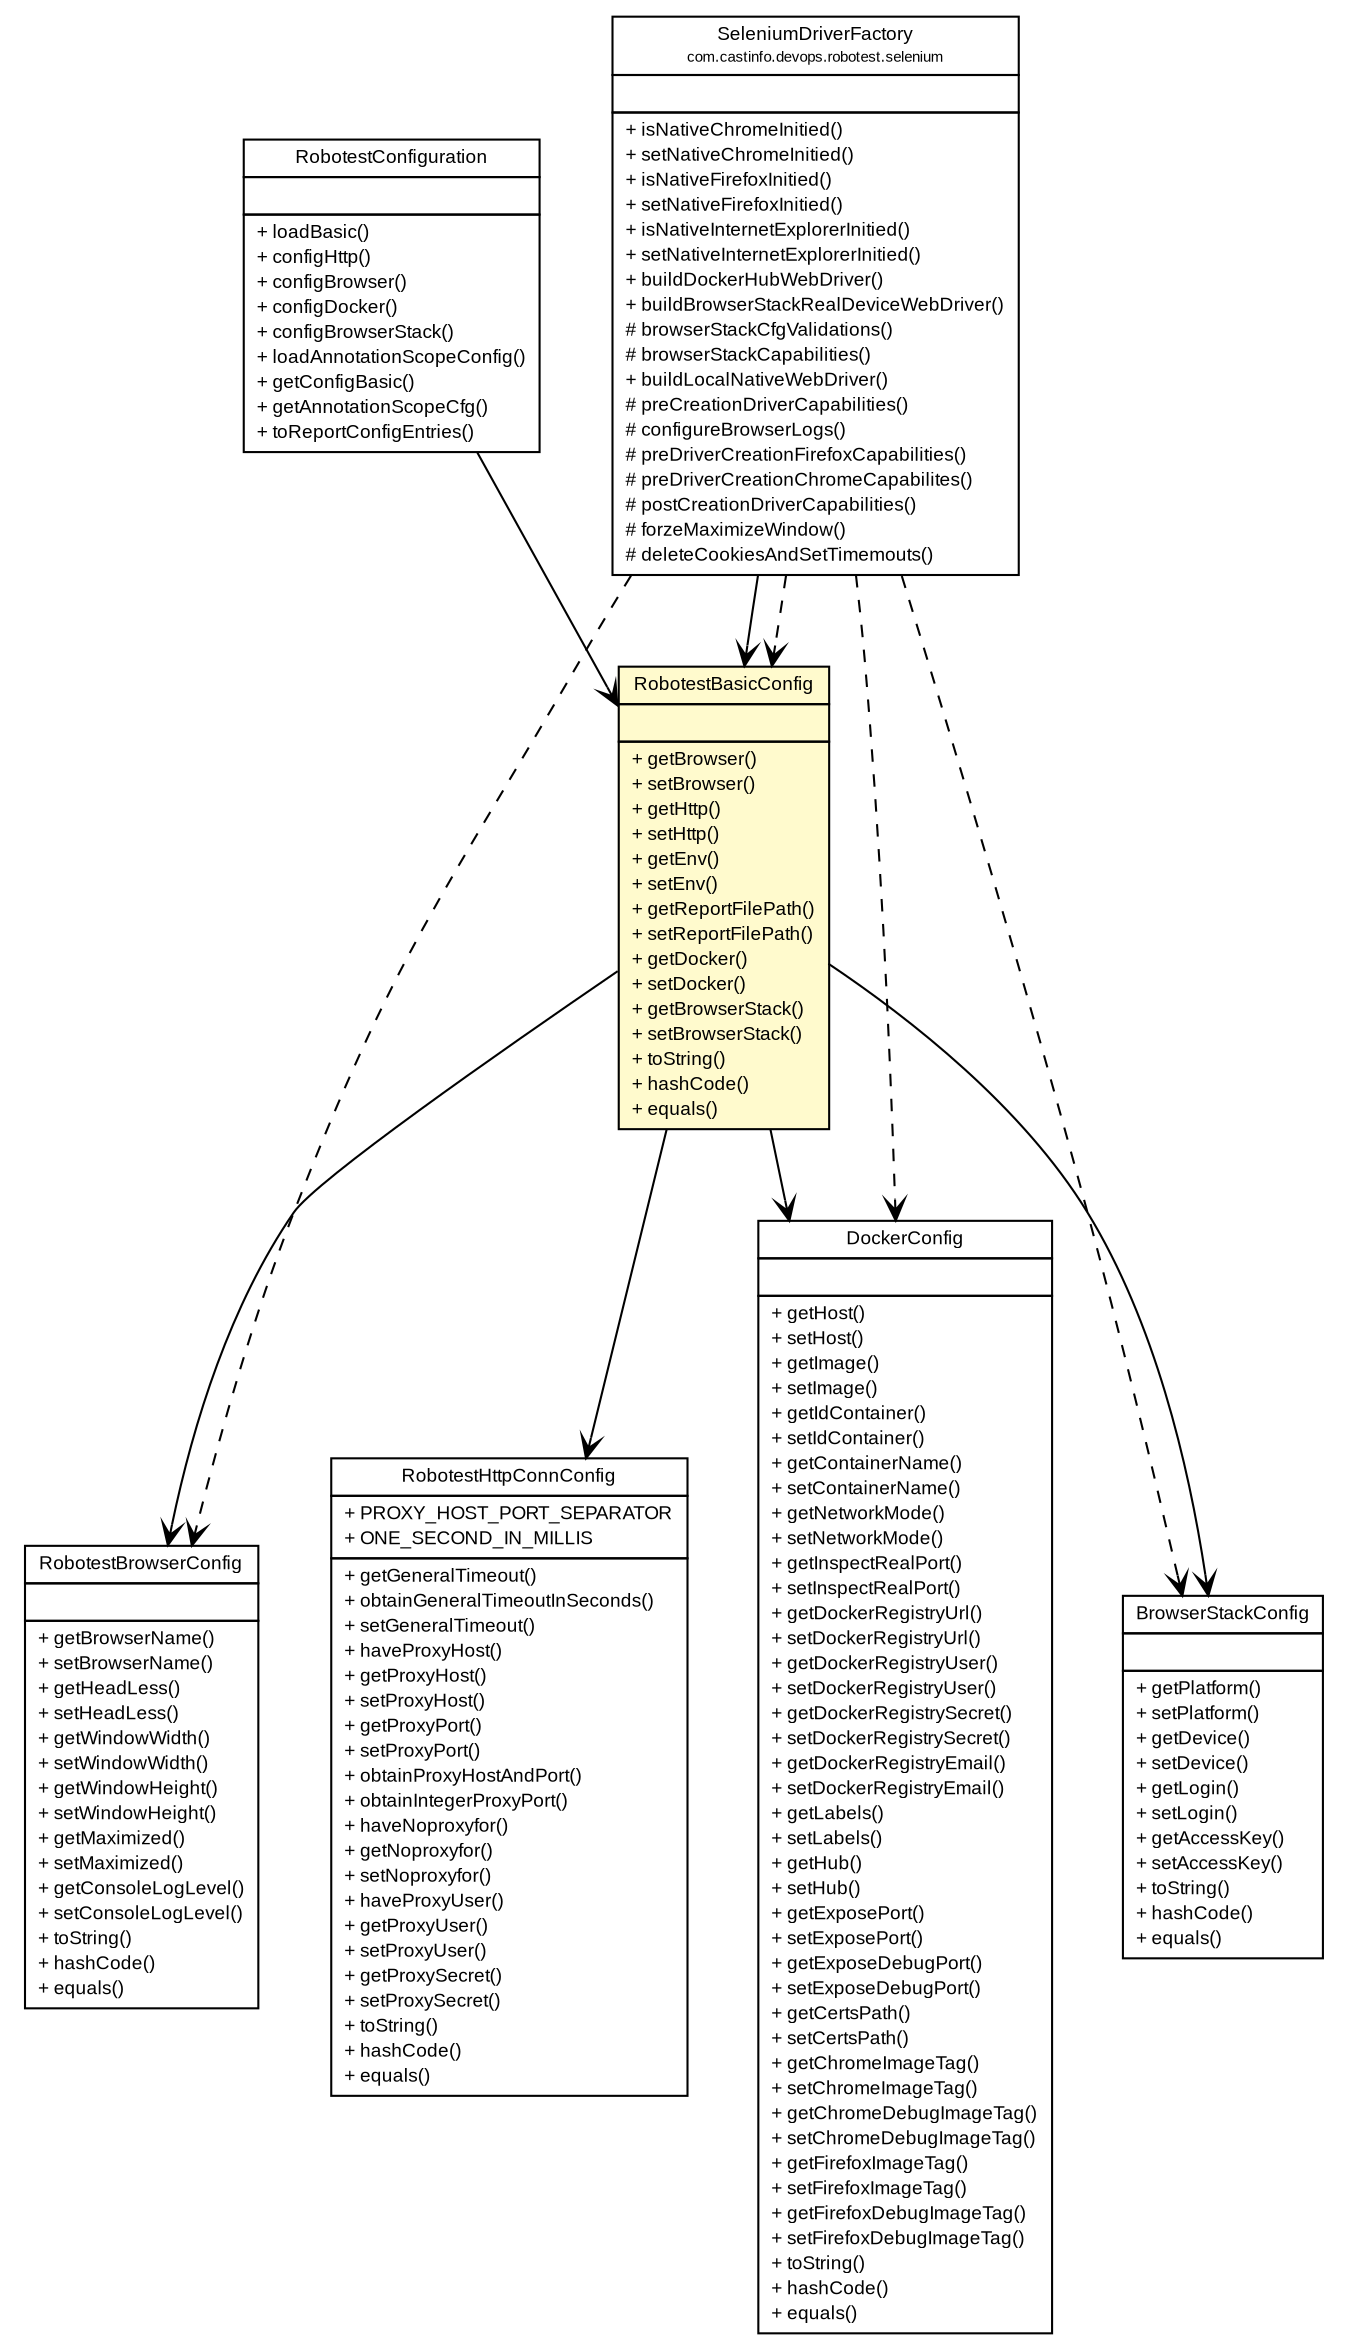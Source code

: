 #!/usr/local/bin/dot
#
# Class diagram 
# Generated by UMLGraph version R5_6-24-gf6e263 (https://www.umlgraph.org/)
#

digraph G {
	edge [fontname="arial",fontsize=10,labelfontname="arial",labelfontsize=10];
	node [fontname="arial",fontsize=10,shape=plaintext];
	nodesep=0.25;
	ranksep=0.5;
	// com.castinfo.devops.robotest.config.RobotestHttpConnConfig
	c1380 [label=<<table title="com.castinfo.devops.robotest.config.RobotestHttpConnConfig" border="0" cellborder="1" cellspacing="0" cellpadding="2" port="p" href="./RobotestHttpConnConfig.html">
		<tr><td><table border="0" cellspacing="0" cellpadding="1">
<tr><td align="center" balign="center"> RobotestHttpConnConfig </td></tr>
		</table></td></tr>
		<tr><td><table border="0" cellspacing="0" cellpadding="1">
<tr><td align="left" balign="left"> + PROXY_HOST_PORT_SEPARATOR </td></tr>
<tr><td align="left" balign="left"> + ONE_SECOND_IN_MILLIS </td></tr>
		</table></td></tr>
		<tr><td><table border="0" cellspacing="0" cellpadding="1">
<tr><td align="left" balign="left"> + getGeneralTimeout() </td></tr>
<tr><td align="left" balign="left"> + obtainGeneralTimeoutInSeconds() </td></tr>
<tr><td align="left" balign="left"> + setGeneralTimeout() </td></tr>
<tr><td align="left" balign="left"> + haveProxyHost() </td></tr>
<tr><td align="left" balign="left"> + getProxyHost() </td></tr>
<tr><td align="left" balign="left"> + setProxyHost() </td></tr>
<tr><td align="left" balign="left"> + getProxyPort() </td></tr>
<tr><td align="left" balign="left"> + setProxyPort() </td></tr>
<tr><td align="left" balign="left"> + obtainProxyHostAndPort() </td></tr>
<tr><td align="left" balign="left"> + obtainIntegerProxyPort() </td></tr>
<tr><td align="left" balign="left"> + haveNoproxyfor() </td></tr>
<tr><td align="left" balign="left"> + getNoproxyfor() </td></tr>
<tr><td align="left" balign="left"> + setNoproxyfor() </td></tr>
<tr><td align="left" balign="left"> + haveProxyUser() </td></tr>
<tr><td align="left" balign="left"> + getProxyUser() </td></tr>
<tr><td align="left" balign="left"> + setProxyUser() </td></tr>
<tr><td align="left" balign="left"> + getProxySecret() </td></tr>
<tr><td align="left" balign="left"> + setProxySecret() </td></tr>
<tr><td align="left" balign="left"> + toString() </td></tr>
<tr><td align="left" balign="left"> + hashCode() </td></tr>
<tr><td align="left" balign="left"> + equals() </td></tr>
		</table></td></tr>
		</table>>, URL="./RobotestHttpConnConfig.html", fontname="arial", fontcolor="black", fontsize=9.0];
	// com.castinfo.devops.robotest.config.RobotestConfiguration
	c1381 [label=<<table title="com.castinfo.devops.robotest.config.RobotestConfiguration" border="0" cellborder="1" cellspacing="0" cellpadding="2" port="p" href="./RobotestConfiguration.html">
		<tr><td><table border="0" cellspacing="0" cellpadding="1">
<tr><td align="center" balign="center"> RobotestConfiguration </td></tr>
		</table></td></tr>
		<tr><td><table border="0" cellspacing="0" cellpadding="1">
<tr><td align="left" balign="left">  </td></tr>
		</table></td></tr>
		<tr><td><table border="0" cellspacing="0" cellpadding="1">
<tr><td align="left" balign="left"> + loadBasic() </td></tr>
<tr><td align="left" balign="left"> + configHttp() </td></tr>
<tr><td align="left" balign="left"> + configBrowser() </td></tr>
<tr><td align="left" balign="left"> + configDocker() </td></tr>
<tr><td align="left" balign="left"> + configBrowserStack() </td></tr>
<tr><td align="left" balign="left"> + loadAnnotationScopeConfig() </td></tr>
<tr><td align="left" balign="left"> + getConfigBasic() </td></tr>
<tr><td align="left" balign="left"> + getAnnotationScopeCfg() </td></tr>
<tr><td align="left" balign="left"> + toReportConfigEntries() </td></tr>
		</table></td></tr>
		</table>>, URL="./RobotestConfiguration.html", fontname="arial", fontcolor="black", fontsize=9.0];
	// com.castinfo.devops.robotest.config.RobotestBrowserConfig
	c1383 [label=<<table title="com.castinfo.devops.robotest.config.RobotestBrowserConfig" border="0" cellborder="1" cellspacing="0" cellpadding="2" port="p" href="./RobotestBrowserConfig.html">
		<tr><td><table border="0" cellspacing="0" cellpadding="1">
<tr><td align="center" balign="center"> RobotestBrowserConfig </td></tr>
		</table></td></tr>
		<tr><td><table border="0" cellspacing="0" cellpadding="1">
<tr><td align="left" balign="left">  </td></tr>
		</table></td></tr>
		<tr><td><table border="0" cellspacing="0" cellpadding="1">
<tr><td align="left" balign="left"> + getBrowserName() </td></tr>
<tr><td align="left" balign="left"> + setBrowserName() </td></tr>
<tr><td align="left" balign="left"> + getHeadLess() </td></tr>
<tr><td align="left" balign="left"> + setHeadLess() </td></tr>
<tr><td align="left" balign="left"> + getWindowWidth() </td></tr>
<tr><td align="left" balign="left"> + setWindowWidth() </td></tr>
<tr><td align="left" balign="left"> + getWindowHeight() </td></tr>
<tr><td align="left" balign="left"> + setWindowHeight() </td></tr>
<tr><td align="left" balign="left"> + getMaximized() </td></tr>
<tr><td align="left" balign="left"> + setMaximized() </td></tr>
<tr><td align="left" balign="left"> + getConsoleLogLevel() </td></tr>
<tr><td align="left" balign="left"> + setConsoleLogLevel() </td></tr>
<tr><td align="left" balign="left"> + toString() </td></tr>
<tr><td align="left" balign="left"> + hashCode() </td></tr>
<tr><td align="left" balign="left"> + equals() </td></tr>
		</table></td></tr>
		</table>>, URL="./RobotestBrowserConfig.html", fontname="arial", fontcolor="black", fontsize=9.0];
	// com.castinfo.devops.robotest.config.RobotestBasicConfig
	c1384 [label=<<table title="com.castinfo.devops.robotest.config.RobotestBasicConfig" border="0" cellborder="1" cellspacing="0" cellpadding="2" port="p" bgcolor="lemonChiffon" href="./RobotestBasicConfig.html">
		<tr><td><table border="0" cellspacing="0" cellpadding="1">
<tr><td align="center" balign="center"> RobotestBasicConfig </td></tr>
		</table></td></tr>
		<tr><td><table border="0" cellspacing="0" cellpadding="1">
<tr><td align="left" balign="left">  </td></tr>
		</table></td></tr>
		<tr><td><table border="0" cellspacing="0" cellpadding="1">
<tr><td align="left" balign="left"> + getBrowser() </td></tr>
<tr><td align="left" balign="left"> + setBrowser() </td></tr>
<tr><td align="left" balign="left"> + getHttp() </td></tr>
<tr><td align="left" balign="left"> + setHttp() </td></tr>
<tr><td align="left" balign="left"> + getEnv() </td></tr>
<tr><td align="left" balign="left"> + setEnv() </td></tr>
<tr><td align="left" balign="left"> + getReportFilePath() </td></tr>
<tr><td align="left" balign="left"> + setReportFilePath() </td></tr>
<tr><td align="left" balign="left"> + getDocker() </td></tr>
<tr><td align="left" balign="left"> + setDocker() </td></tr>
<tr><td align="left" balign="left"> + getBrowserStack() </td></tr>
<tr><td align="left" balign="left"> + setBrowserStack() </td></tr>
<tr><td align="left" balign="left"> + toString() </td></tr>
<tr><td align="left" balign="left"> + hashCode() </td></tr>
<tr><td align="left" balign="left"> + equals() </td></tr>
		</table></td></tr>
		</table>>, URL="./RobotestBasicConfig.html", fontname="arial", fontcolor="black", fontsize=9.0];
	// com.castinfo.devops.robotest.config.DockerConfig
	c1386 [label=<<table title="com.castinfo.devops.robotest.config.DockerConfig" border="0" cellborder="1" cellspacing="0" cellpadding="2" port="p" href="./DockerConfig.html">
		<tr><td><table border="0" cellspacing="0" cellpadding="1">
<tr><td align="center" balign="center"> DockerConfig </td></tr>
		</table></td></tr>
		<tr><td><table border="0" cellspacing="0" cellpadding="1">
<tr><td align="left" balign="left">  </td></tr>
		</table></td></tr>
		<tr><td><table border="0" cellspacing="0" cellpadding="1">
<tr><td align="left" balign="left"> + getHost() </td></tr>
<tr><td align="left" balign="left"> + setHost() </td></tr>
<tr><td align="left" balign="left"> + getImage() </td></tr>
<tr><td align="left" balign="left"> + setImage() </td></tr>
<tr><td align="left" balign="left"> + getIdContainer() </td></tr>
<tr><td align="left" balign="left"> + setIdContainer() </td></tr>
<tr><td align="left" balign="left"> + getContainerName() </td></tr>
<tr><td align="left" balign="left"> + setContainerName() </td></tr>
<tr><td align="left" balign="left"> + getNetworkMode() </td></tr>
<tr><td align="left" balign="left"> + setNetworkMode() </td></tr>
<tr><td align="left" balign="left"> + getInspectRealPort() </td></tr>
<tr><td align="left" balign="left"> + setInspectRealPort() </td></tr>
<tr><td align="left" balign="left"> + getDockerRegistryUrl() </td></tr>
<tr><td align="left" balign="left"> + setDockerRegistryUrl() </td></tr>
<tr><td align="left" balign="left"> + getDockerRegistryUser() </td></tr>
<tr><td align="left" balign="left"> + setDockerRegistryUser() </td></tr>
<tr><td align="left" balign="left"> + getDockerRegistrySecret() </td></tr>
<tr><td align="left" balign="left"> + setDockerRegistrySecret() </td></tr>
<tr><td align="left" balign="left"> + getDockerRegistryEmail() </td></tr>
<tr><td align="left" balign="left"> + setDockerRegistryEmail() </td></tr>
<tr><td align="left" balign="left"> + getLabels() </td></tr>
<tr><td align="left" balign="left"> + setLabels() </td></tr>
<tr><td align="left" balign="left"> + getHub() </td></tr>
<tr><td align="left" balign="left"> + setHub() </td></tr>
<tr><td align="left" balign="left"> + getExposePort() </td></tr>
<tr><td align="left" balign="left"> + setExposePort() </td></tr>
<tr><td align="left" balign="left"> + getExposeDebugPort() </td></tr>
<tr><td align="left" balign="left"> + setExposeDebugPort() </td></tr>
<tr><td align="left" balign="left"> + getCertsPath() </td></tr>
<tr><td align="left" balign="left"> + setCertsPath() </td></tr>
<tr><td align="left" balign="left"> + getChromeImageTag() </td></tr>
<tr><td align="left" balign="left"> + setChromeImageTag() </td></tr>
<tr><td align="left" balign="left"> + getChromeDebugImageTag() </td></tr>
<tr><td align="left" balign="left"> + setChromeDebugImageTag() </td></tr>
<tr><td align="left" balign="left"> + getFirefoxImageTag() </td></tr>
<tr><td align="left" balign="left"> + setFirefoxImageTag() </td></tr>
<tr><td align="left" balign="left"> + getFirefoxDebugImageTag() </td></tr>
<tr><td align="left" balign="left"> + setFirefoxDebugImageTag() </td></tr>
<tr><td align="left" balign="left"> + toString() </td></tr>
<tr><td align="left" balign="left"> + hashCode() </td></tr>
<tr><td align="left" balign="left"> + equals() </td></tr>
		</table></td></tr>
		</table>>, URL="./DockerConfig.html", fontname="arial", fontcolor="black", fontsize=9.0];
	// com.castinfo.devops.robotest.config.BrowserStackConfig
	c1389 [label=<<table title="com.castinfo.devops.robotest.config.BrowserStackConfig" border="0" cellborder="1" cellspacing="0" cellpadding="2" port="p" href="./BrowserStackConfig.html">
		<tr><td><table border="0" cellspacing="0" cellpadding="1">
<tr><td align="center" balign="center"> BrowserStackConfig </td></tr>
		</table></td></tr>
		<tr><td><table border="0" cellspacing="0" cellpadding="1">
<tr><td align="left" balign="left">  </td></tr>
		</table></td></tr>
		<tr><td><table border="0" cellspacing="0" cellpadding="1">
<tr><td align="left" balign="left"> + getPlatform() </td></tr>
<tr><td align="left" balign="left"> + setPlatform() </td></tr>
<tr><td align="left" balign="left"> + getDevice() </td></tr>
<tr><td align="left" balign="left"> + setDevice() </td></tr>
<tr><td align="left" balign="left"> + getLogin() </td></tr>
<tr><td align="left" balign="left"> + setLogin() </td></tr>
<tr><td align="left" balign="left"> + getAccessKey() </td></tr>
<tr><td align="left" balign="left"> + setAccessKey() </td></tr>
<tr><td align="left" balign="left"> + toString() </td></tr>
<tr><td align="left" balign="left"> + hashCode() </td></tr>
<tr><td align="left" balign="left"> + equals() </td></tr>
		</table></td></tr>
		</table>>, URL="./BrowserStackConfig.html", fontname="arial", fontcolor="black", fontsize=9.0];
	// com.castinfo.devops.robotest.selenium.SeleniumDriverFactory
	c1415 [label=<<table title="com.castinfo.devops.robotest.selenium.SeleniumDriverFactory" border="0" cellborder="1" cellspacing="0" cellpadding="2" port="p" href="../selenium/SeleniumDriverFactory.html">
		<tr><td><table border="0" cellspacing="0" cellpadding="1">
<tr><td align="center" balign="center"> SeleniumDriverFactory </td></tr>
<tr><td align="center" balign="center"><font point-size="7.0"> com.castinfo.devops.robotest.selenium </font></td></tr>
		</table></td></tr>
		<tr><td><table border="0" cellspacing="0" cellpadding="1">
<tr><td align="left" balign="left">  </td></tr>
		</table></td></tr>
		<tr><td><table border="0" cellspacing="0" cellpadding="1">
<tr><td align="left" balign="left"> + isNativeChromeInitied() </td></tr>
<tr><td align="left" balign="left"> + setNativeChromeInitied() </td></tr>
<tr><td align="left" balign="left"> + isNativeFirefoxInitied() </td></tr>
<tr><td align="left" balign="left"> + setNativeFirefoxInitied() </td></tr>
<tr><td align="left" balign="left"> + isNativeInternetExplorerInitied() </td></tr>
<tr><td align="left" balign="left"> + setNativeInternetExplorerInitied() </td></tr>
<tr><td align="left" balign="left"> + buildDockerHubWebDriver() </td></tr>
<tr><td align="left" balign="left"> + buildBrowserStackRealDeviceWebDriver() </td></tr>
<tr><td align="left" balign="left"> # browserStackCfgValidations() </td></tr>
<tr><td align="left" balign="left"> # browserStackCapabilities() </td></tr>
<tr><td align="left" balign="left"> + buildLocalNativeWebDriver() </td></tr>
<tr><td align="left" balign="left"> # preCreationDriverCapabilities() </td></tr>
<tr><td align="left" balign="left"> # configureBrowserLogs() </td></tr>
<tr><td align="left" balign="left"> # preDriverCreationFirefoxCapabilities() </td></tr>
<tr><td align="left" balign="left"> # preDriverCreationChromeCapabilites() </td></tr>
<tr><td align="left" balign="left"> # postCreationDriverCapabilities() </td></tr>
<tr><td align="left" balign="left"> # forzeMaximizeWindow() </td></tr>
<tr><td align="left" balign="left"> # deleteCookiesAndSetTimemouts() </td></tr>
		</table></td></tr>
		</table>>, URL="../selenium/SeleniumDriverFactory.html", fontname="arial", fontcolor="black", fontsize=9.0];
	// com.castinfo.devops.robotest.config.RobotestConfiguration NAVASSOC com.castinfo.devops.robotest.config.RobotestBasicConfig
	c1381:p -> c1384:p [taillabel="", label="", headlabel="", fontname="arial", fontcolor="black", fontsize=10.0, color="black", arrowhead=open];
	// com.castinfo.devops.robotest.config.RobotestBasicConfig NAVASSOC com.castinfo.devops.robotest.config.RobotestBrowserConfig
	c1384:p -> c1383:p [taillabel="", label="", headlabel="", fontname="arial", fontcolor="black", fontsize=10.0, color="black", arrowhead=open];
	// com.castinfo.devops.robotest.config.RobotestBasicConfig NAVASSOC com.castinfo.devops.robotest.config.RobotestHttpConnConfig
	c1384:p -> c1380:p [taillabel="", label="", headlabel="", fontname="arial", fontcolor="black", fontsize=10.0, color="black", arrowhead=open];
	// com.castinfo.devops.robotest.config.RobotestBasicConfig NAVASSOC com.castinfo.devops.robotest.config.DockerConfig
	c1384:p -> c1386:p [taillabel="", label="", headlabel="", fontname="arial", fontcolor="black", fontsize=10.0, color="black", arrowhead=open];
	// com.castinfo.devops.robotest.config.RobotestBasicConfig NAVASSOC com.castinfo.devops.robotest.config.BrowserStackConfig
	c1384:p -> c1389:p [taillabel="", label="", headlabel="", fontname="arial", fontcolor="black", fontsize=10.0, color="black", arrowhead=open];
	// com.castinfo.devops.robotest.selenium.SeleniumDriverFactory NAVASSOC com.castinfo.devops.robotest.config.RobotestBasicConfig
	c1415:p -> c1384:p [taillabel="", label="", headlabel="", fontname="arial", fontcolor="black", fontsize=10.0, color="black", arrowhead=open];
	// com.castinfo.devops.robotest.selenium.SeleniumDriverFactory DEPEND com.castinfo.devops.robotest.config.BrowserStackConfig
	c1415:p -> c1389:p [taillabel="", label="", headlabel="", fontname="arial", fontcolor="black", fontsize=10.0, color="black", arrowhead=open, style=dashed];
	// com.castinfo.devops.robotest.selenium.SeleniumDriverFactory DEPEND com.castinfo.devops.robotest.config.DockerConfig
	c1415:p -> c1386:p [taillabel="", label="", headlabel="", fontname="arial", fontcolor="black", fontsize=10.0, color="black", arrowhead=open, style=dashed];
	// com.castinfo.devops.robotest.selenium.SeleniumDriverFactory DEPEND com.castinfo.devops.robotest.config.RobotestBrowserConfig
	c1415:p -> c1383:p [taillabel="", label="", headlabel="", fontname="arial", fontcolor="black", fontsize=10.0, color="black", arrowhead=open, style=dashed];
	// com.castinfo.devops.robotest.selenium.SeleniumDriverFactory DEPEND com.castinfo.devops.robotest.config.RobotestBasicConfig
	c1415:p -> c1384:p [taillabel="", label="", headlabel="", fontname="arial", fontcolor="black", fontsize=10.0, color="black", arrowhead=open, style=dashed];
}

